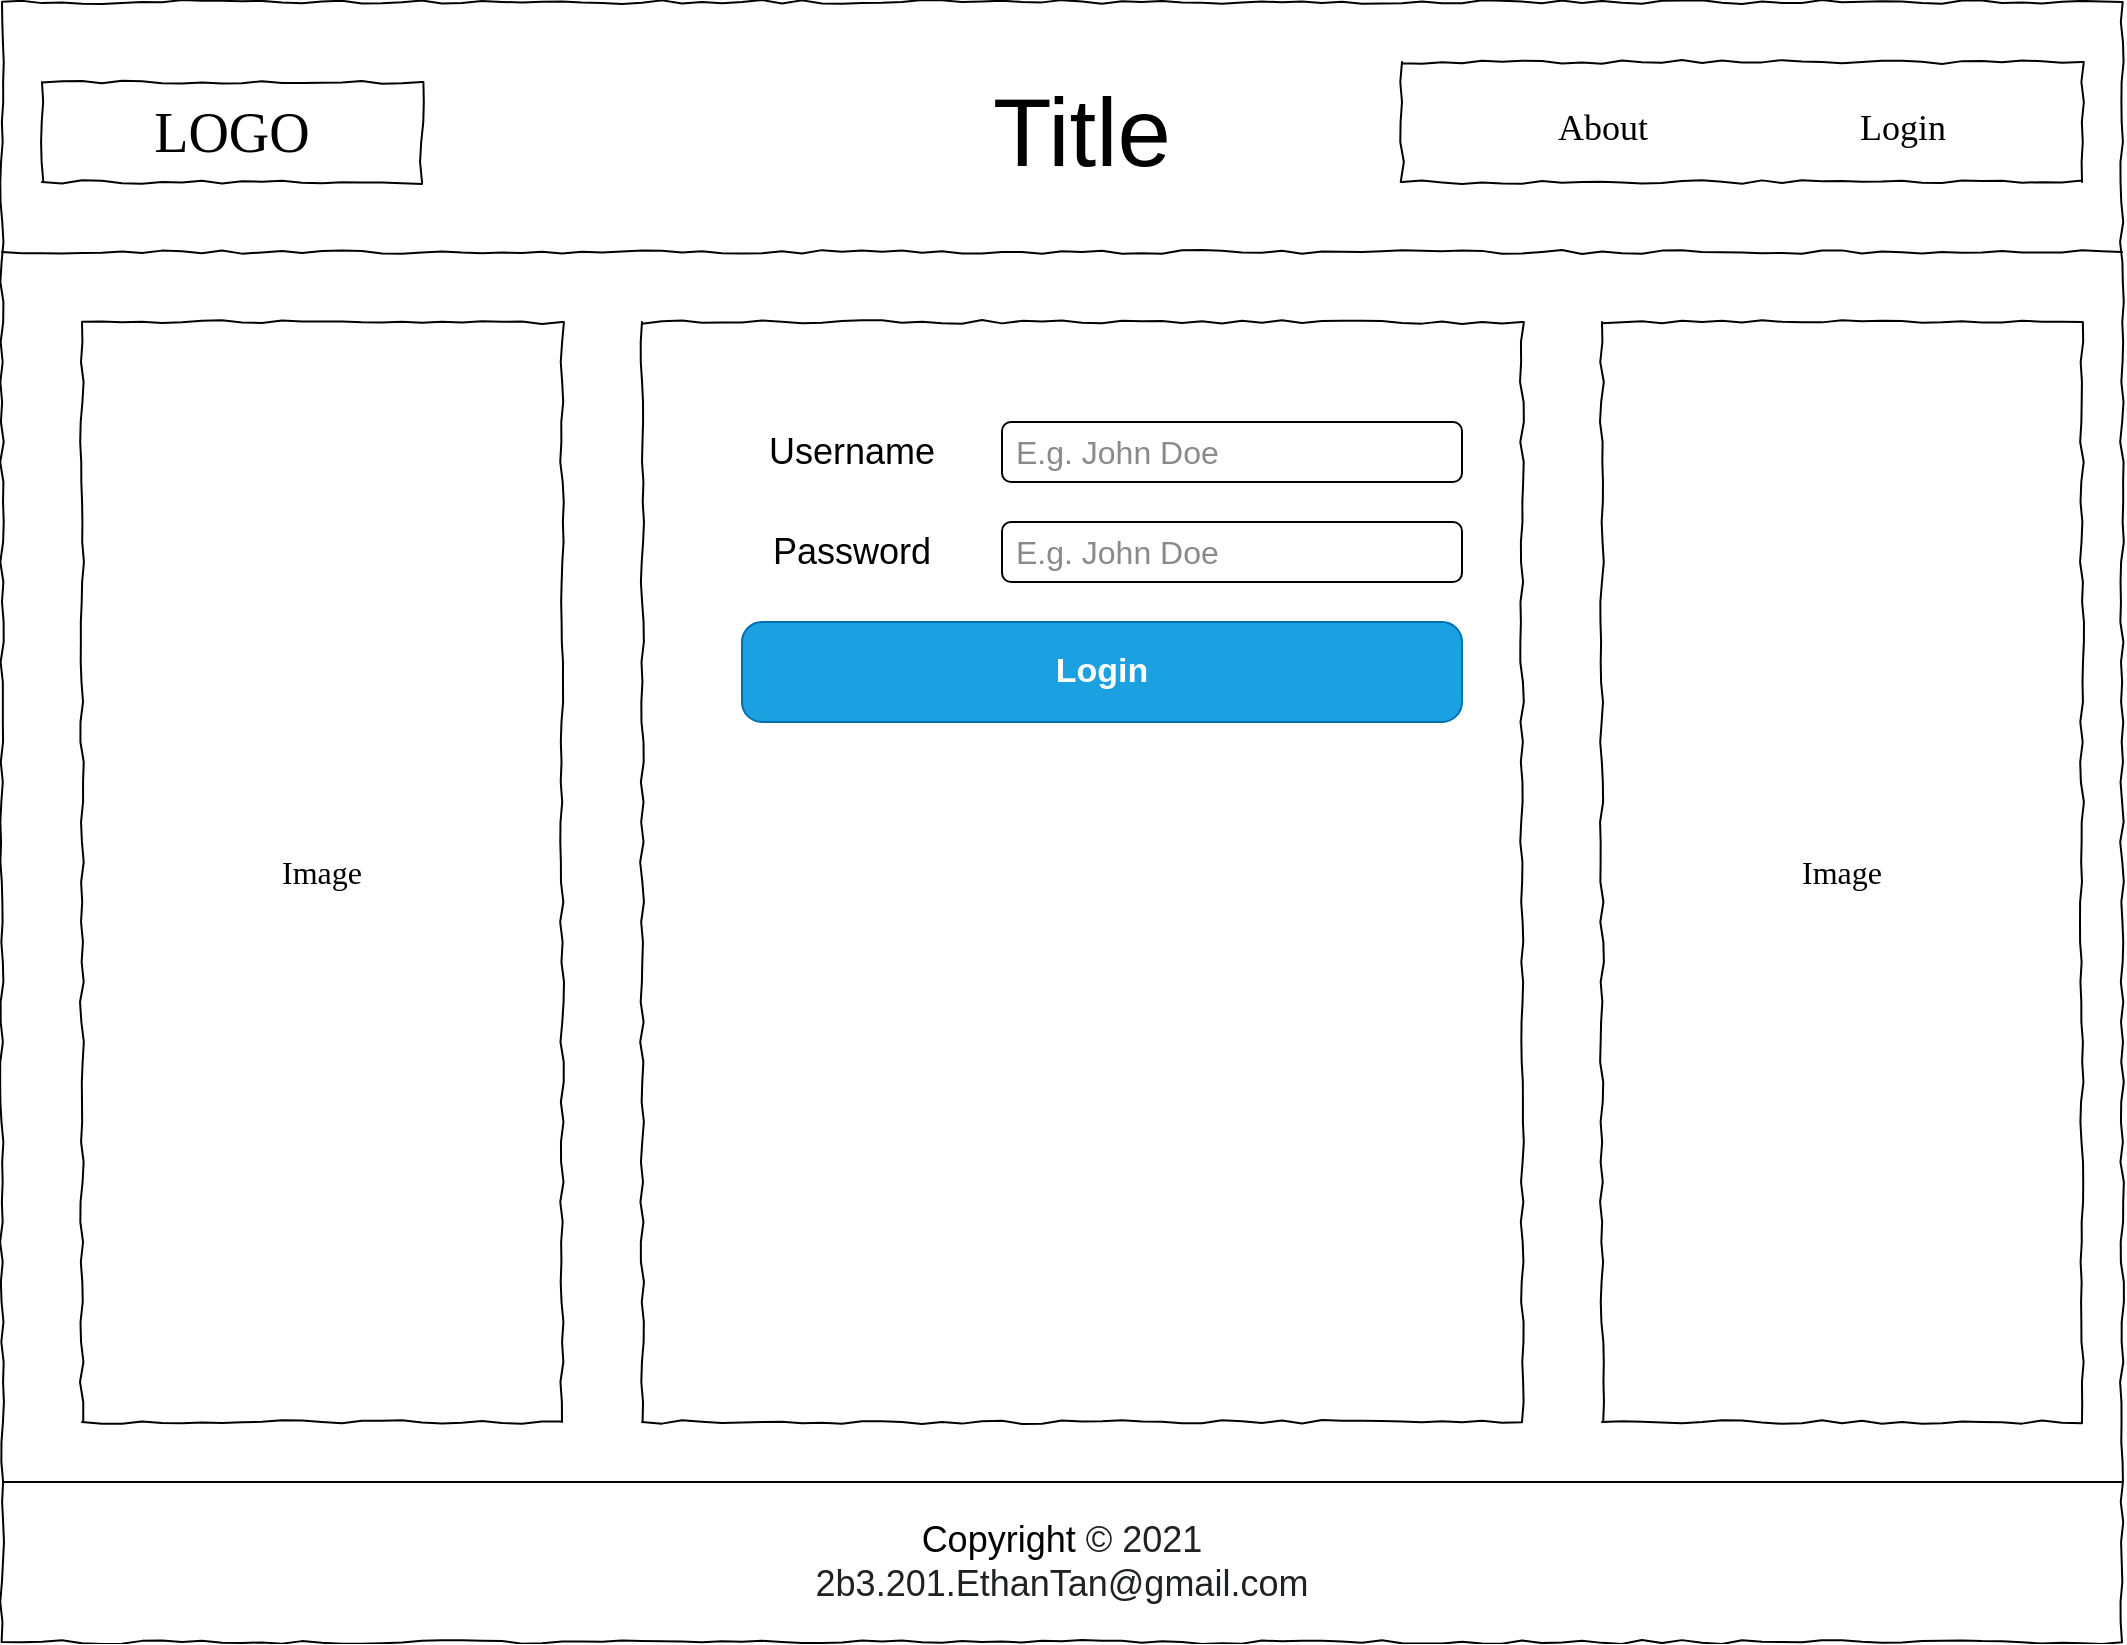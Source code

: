 <mxfile version="15.5.9" type="gitlab">
  <diagram name="Page-1" id="03018318-947c-dd8e-b7a3-06fadd420f32">
    <mxGraphModel dx="1422" dy="851" grid="1" gridSize="10" guides="1" tooltips="1" connect="1" arrows="1" fold="1" page="1" pageScale="1" pageWidth="1100" pageHeight="850" background="none" math="0" shadow="0">
      <root>
        <mxCell id="0" />
        <mxCell id="1" parent="0" />
        <mxCell id="677b7b8949515195-1" value="" style="whiteSpace=wrap;html=1;rounded=0;shadow=0;labelBackgroundColor=none;strokeColor=#000000;strokeWidth=1;fillColor=none;fontFamily=Verdana;fontSize=12;fontColor=#000000;align=center;comic=1;" parent="1" vertex="1">
          <mxGeometry x="20" y="20" width="1060" height="820" as="geometry" />
        </mxCell>
        <mxCell id="677b7b8949515195-2" value="LOGO" style="whiteSpace=wrap;html=1;rounded=0;shadow=0;labelBackgroundColor=none;strokeWidth=1;fontFamily=Verdana;fontSize=28;align=center;comic=1;" parent="1" vertex="1">
          <mxGeometry x="40" y="60" width="190" height="50" as="geometry" />
        </mxCell>
        <mxCell id="677b7b8949515195-8" value="&lt;font style=&quot;font-size: 16px&quot;&gt;Image&lt;/font&gt;" style="whiteSpace=wrap;html=1;rounded=0;shadow=0;labelBackgroundColor=none;strokeWidth=1;fillColor=none;fontFamily=Verdana;fontSize=12;align=center;comic=1;" parent="1" vertex="1">
          <mxGeometry x="60" y="180" width="240" height="550" as="geometry" />
        </mxCell>
        <mxCell id="677b7b8949515195-9" value="" style="line;strokeWidth=1;html=1;rounded=0;shadow=0;labelBackgroundColor=none;fillColor=none;fontFamily=Verdana;fontSize=14;fontColor=#000000;align=center;comic=1;" parent="1" vertex="1">
          <mxGeometry x="20" y="140" width="1060" height="10" as="geometry" />
        </mxCell>
        <mxCell id="677b7b8949515195-10" value="" style="whiteSpace=wrap;html=1;rounded=0;shadow=0;labelBackgroundColor=none;strokeWidth=1;fillColor=none;fontFamily=Verdana;fontSize=12;align=center;comic=1;" parent="1" vertex="1">
          <mxGeometry x="720" y="50" width="340" height="60" as="geometry" />
        </mxCell>
        <mxCell id="677b7b8949515195-11" value="About" style="text;html=1;points=[];align=center;verticalAlign=top;spacingTop=-4;fontSize=18;fontFamily=Verdana" parent="1" vertex="1">
          <mxGeometry x="790" y="70" width="60" height="30" as="geometry" />
        </mxCell>
        <mxCell id="677b7b8949515195-25" value="" style="whiteSpace=wrap;html=1;rounded=0;shadow=0;labelBackgroundColor=none;strokeWidth=1;fillColor=none;fontFamily=Verdana;fontSize=12;align=center;comic=1;" parent="1" vertex="1">
          <mxGeometry x="340" y="180" width="440" height="550" as="geometry" />
        </mxCell>
        <mxCell id="jlgpzbXPaKx-CtilnDtw-2" value="Title" style="text;html=1;strokeColor=none;fillColor=none;align=center;verticalAlign=middle;whiteSpace=wrap;rounded=0;fontSize=48;" vertex="1" parent="1">
          <mxGeometry x="490" y="60" width="140" height="50" as="geometry" />
        </mxCell>
        <mxCell id="jlgpzbXPaKx-CtilnDtw-3" value="Login" style="text;html=1;points=[];align=center;verticalAlign=top;spacingTop=-4;fontSize=18;fontFamily=Verdana" vertex="1" parent="1">
          <mxGeometry x="940" y="70" width="60" height="30" as="geometry" />
        </mxCell>
        <mxCell id="jlgpzbXPaKx-CtilnDtw-4" value="" style="endArrow=none;html=1;rounded=0;fontSize=18;" edge="1" parent="1" target="677b7b8949515195-1">
          <mxGeometry width="50" height="50" relative="1" as="geometry">
            <mxPoint x="20" y="760" as="sourcePoint" />
            <mxPoint x="70" y="730" as="targetPoint" />
            <Array as="points">
              <mxPoint x="560" y="760" />
              <mxPoint x="1080" y="760" />
            </Array>
          </mxGeometry>
        </mxCell>
        <mxCell id="jlgpzbXPaKx-CtilnDtw-7" value="&lt;font style=&quot;font-size: 18px&quot;&gt;Copyright&amp;nbsp;&lt;span style=&quot;color: rgb(32 , 33 , 36) ; font-family: &amp;#34;google sans&amp;#34; , &amp;#34;arial&amp;#34; , sans-serif ; text-align: left ; background-color: rgb(255 , 255 , 255)&quot;&gt;© 2021 2b3.201.EthanTan@gmail.com&lt;/span&gt;&lt;/font&gt;" style="text;html=1;strokeColor=none;fillColor=none;align=center;verticalAlign=middle;whiteSpace=wrap;rounded=0;fontSize=18;" vertex="1" parent="1">
          <mxGeometry x="400" y="770" width="300" height="60" as="geometry" />
        </mxCell>
        <mxCell id="jlgpzbXPaKx-CtilnDtw-9" value="Username" style="text;html=1;strokeColor=none;fillColor=none;align=center;verticalAlign=middle;whiteSpace=wrap;rounded=0;fontSize=18;" vertex="1" parent="1">
          <mxGeometry x="390" y="230" width="110" height="30" as="geometry" />
        </mxCell>
        <mxCell id="jlgpzbXPaKx-CtilnDtw-10" value="&lt;font style=&quot;font-size: 16px&quot;&gt;Image&lt;/font&gt;" style="whiteSpace=wrap;html=1;rounded=0;shadow=0;labelBackgroundColor=none;strokeWidth=1;fillColor=none;fontFamily=Verdana;fontSize=12;align=center;comic=1;" vertex="1" parent="1">
          <mxGeometry x="820" y="180" width="240" height="550" as="geometry" />
        </mxCell>
        <mxCell id="jlgpzbXPaKx-CtilnDtw-11" value="Login" style="strokeWidth=1;shadow=0;dashed=0;align=center;html=1;shape=mxgraph.mockup.buttons.button;strokeColor=#006EAF;mainText=;buttonStyle=round;fontSize=17;fontStyle=1;fillColor=#1ba1e2;whiteSpace=wrap;fontColor=#ffffff;" vertex="1" parent="1">
          <mxGeometry x="390" y="330" width="360" height="50" as="geometry" />
        </mxCell>
        <mxCell id="jlgpzbXPaKx-CtilnDtw-12" value="E.g. John Doe" style="rounded=1;whiteSpace=wrap;html=1;fontSize=16;align=left;spacingLeft=5;fontColor=#8A8A8A;" vertex="1" parent="1">
          <mxGeometry x="520" y="230" width="230" height="30" as="geometry" />
        </mxCell>
        <mxCell id="jlgpzbXPaKx-CtilnDtw-14" value="Password" style="text;html=1;strokeColor=none;fillColor=none;align=center;verticalAlign=middle;whiteSpace=wrap;rounded=0;fontSize=18;" vertex="1" parent="1">
          <mxGeometry x="390" y="280" width="110" height="30" as="geometry" />
        </mxCell>
        <mxCell id="jlgpzbXPaKx-CtilnDtw-15" value="E.g. John Doe" style="rounded=1;whiteSpace=wrap;html=1;fontSize=16;align=left;spacingLeft=5;fontColor=#8A8A8A;" vertex="1" parent="1">
          <mxGeometry x="520" y="280" width="230" height="30" as="geometry" />
        </mxCell>
        <mxCell id="jlgpzbXPaKx-CtilnDtw-17" style="edgeStyle=orthogonalEdgeStyle;rounded=0;orthogonalLoop=1;jettySize=auto;html=1;exitX=0.5;exitY=1;exitDx=0;exitDy=0;fontSize=16;fontColor=#8A8A8A;" edge="1" parent="1" source="jlgpzbXPaKx-CtilnDtw-15" target="jlgpzbXPaKx-CtilnDtw-15">
          <mxGeometry relative="1" as="geometry" />
        </mxCell>
      </root>
    </mxGraphModel>
  </diagram>
</mxfile>
